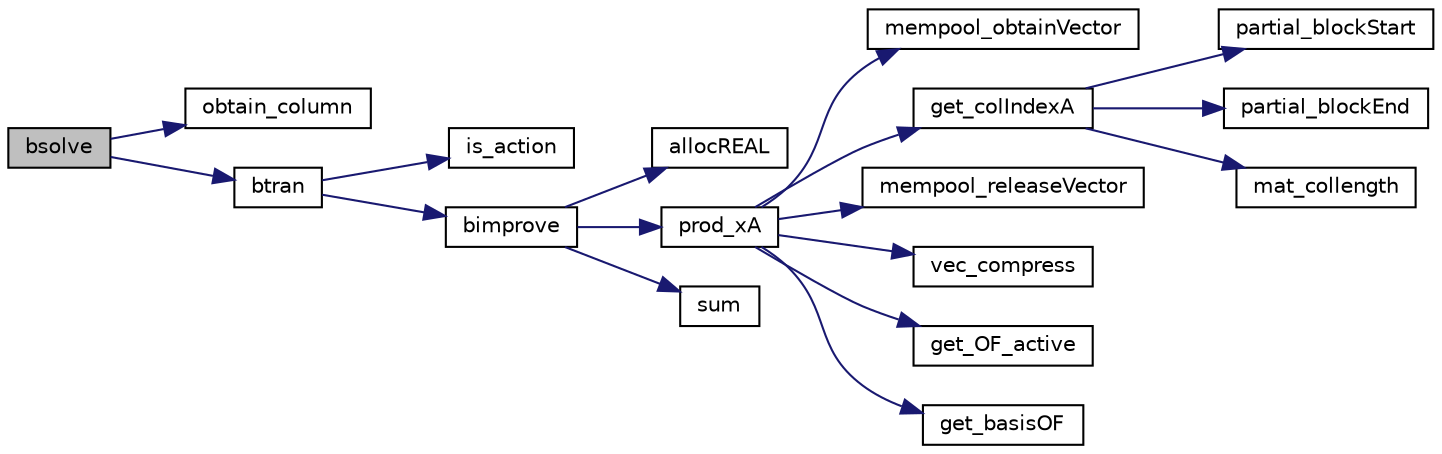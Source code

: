 digraph "bsolve"
{
  edge [fontname="Helvetica",fontsize="10",labelfontname="Helvetica",labelfontsize="10"];
  node [fontname="Helvetica",fontsize="10",shape=record];
  rankdir="LR";
  Node58 [label="bsolve",height=0.2,width=0.4,color="black", fillcolor="grey75", style="filled", fontcolor="black"];
  Node58 -> Node59 [color="midnightblue",fontsize="10",style="solid",fontname="Helvetica"];
  Node59 [label="obtain_column",height=0.2,width=0.4,color="black", fillcolor="white", style="filled",URL="$dc/de4/3rd_party_2lpsolve_2build_2include_2lpsolve_2lp__lib_8h.html#ae4196307991ee2e99d8a6f72725cba88"];
  Node58 -> Node60 [color="midnightblue",fontsize="10",style="solid",fontname="Helvetica"];
  Node60 [label="btran",height=0.2,width=0.4,color="black", fillcolor="white", style="filled",URL="$dc/d9a/lp__matrix_8c.html#a8ee65a8e3a97d6cd8fcdbf4112d304a5"];
  Node60 -> Node61 [color="midnightblue",fontsize="10",style="solid",fontname="Helvetica"];
  Node61 [label="is_action",height=0.2,width=0.4,color="black", fillcolor="white", style="filled",URL="$dc/de4/3rd_party_2lpsolve_2build_2include_2lpsolve_2lp__lib_8h.html#a4be8ef3ce8562e3cb31c64fd17a091b5"];
  Node60 -> Node62 [color="midnightblue",fontsize="10",style="solid",fontname="Helvetica"];
  Node62 [label="bimprove",height=0.2,width=0.4,color="black", fillcolor="white", style="filled",URL="$dc/d9a/lp__matrix_8c.html#ae7cc653a31196d36336ad55816da1fa3"];
  Node62 -> Node63 [color="midnightblue",fontsize="10",style="solid",fontname="Helvetica"];
  Node63 [label="allocREAL",height=0.2,width=0.4,color="black", fillcolor="white", style="filled",URL="$d1/daa/3rd_party_2lpsolve_2build_2include_2lpsolve_2lp__utils_8h.html#a7b25e1f9aee74052b4b6df28443ebf48"];
  Node62 -> Node64 [color="midnightblue",fontsize="10",style="solid",fontname="Helvetica"];
  Node64 [label="prod_xA",height=0.2,width=0.4,color="black", fillcolor="white", style="filled",URL="$dc/d9a/lp__matrix_8c.html#af9acadda0286df191bd2b08c7811336b"];
  Node64 -> Node65 [color="midnightblue",fontsize="10",style="solid",fontname="Helvetica"];
  Node65 [label="mempool_obtainVector",height=0.2,width=0.4,color="black", fillcolor="white", style="filled",URL="$d1/daa/3rd_party_2lpsolve_2build_2include_2lpsolve_2lp__utils_8h.html#a233b90f38c3d8ee45f68c6cf2a52f6c7"];
  Node64 -> Node66 [color="midnightblue",fontsize="10",style="solid",fontname="Helvetica"];
  Node66 [label="get_colIndexA",height=0.2,width=0.4,color="black", fillcolor="white", style="filled",URL="$dc/d9a/lp__matrix_8c.html#a00e1a47f99bafc7bc525936719053bb6"];
  Node66 -> Node67 [color="midnightblue",fontsize="10",style="solid",fontname="Helvetica"];
  Node67 [label="partial_blockStart",height=0.2,width=0.4,color="black", fillcolor="white", style="filled",URL="$d5/d69/3rd_party_2lpsolve_2build_2include_2lpsolve_2lp__price_8h.html#aad871e7628dd08ee91e5186e24673d5a"];
  Node66 -> Node68 [color="midnightblue",fontsize="10",style="solid",fontname="Helvetica"];
  Node68 [label="partial_blockEnd",height=0.2,width=0.4,color="black", fillcolor="white", style="filled",URL="$d5/d69/3rd_party_2lpsolve_2build_2include_2lpsolve_2lp__price_8h.html#a6494d316c18292fc4f62ad39591a383a"];
  Node66 -> Node69 [color="midnightblue",fontsize="10",style="solid",fontname="Helvetica"];
  Node69 [label="mat_collength",height=0.2,width=0.4,color="black", fillcolor="white", style="filled",URL="$dc/d9a/lp__matrix_8c.html#a258da1c9a3b1fedd9704451f7ab7e6f4"];
  Node64 -> Node70 [color="midnightblue",fontsize="10",style="solid",fontname="Helvetica"];
  Node70 [label="mempool_releaseVector",height=0.2,width=0.4,color="black", fillcolor="white", style="filled",URL="$d1/daa/3rd_party_2lpsolve_2build_2include_2lpsolve_2lp__utils_8h.html#a0e98bd3eae05375391aa13a79dc248f9"];
  Node64 -> Node71 [color="midnightblue",fontsize="10",style="solid",fontname="Helvetica"];
  Node71 [label="vec_compress",height=0.2,width=0.4,color="black", fillcolor="white", style="filled",URL="$dc/d9a/lp__matrix_8c.html#a1236d2af75570c5f158edcc0583233a5"];
  Node64 -> Node72 [color="midnightblue",fontsize="10",style="solid",fontname="Helvetica"];
  Node72 [label="get_OF_active",height=0.2,width=0.4,color="black", fillcolor="white", style="filled",URL="$dc/de4/3rd_party_2lpsolve_2build_2include_2lpsolve_2lp__lib_8h.html#aaf55ff4edccac8bf6e8f9345d46e8e50"];
  Node64 -> Node73 [color="midnightblue",fontsize="10",style="solid",fontname="Helvetica"];
  Node73 [label="get_basisOF",height=0.2,width=0.4,color="black", fillcolor="white", style="filled",URL="$dc/de4/3rd_party_2lpsolve_2build_2include_2lpsolve_2lp__lib_8h.html#a1cfe6e6d89b2bd0ab58d3fa4f41db876"];
  Node62 -> Node74 [color="midnightblue",fontsize="10",style="solid",fontname="Helvetica"];
  Node74 [label="sum",height=0.2,width=0.4,color="black", fillcolor="white", style="filled",URL="$dd/d3c/examplehs071_8m.html#ad1d7e10c2dad1043eb0e1b51f99f1b31"];
}
